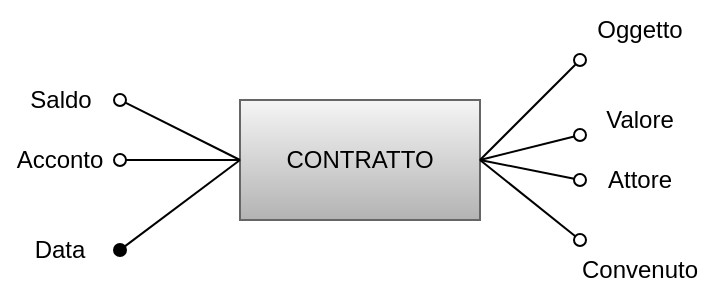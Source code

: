 <mxfile version="15.8.4" type="device"><diagram id="GtiIraNgxosYrGs-mPuI" name="Page-1"><mxGraphModel dx="946" dy="598" grid="1" gridSize="10" guides="1" tooltips="1" connect="1" arrows="1" fold="1" page="1" pageScale="1" pageWidth="1654" pageHeight="1169" math="0" shadow="0"><root><mxCell id="0"/><mxCell id="1" parent="0"/><mxCell id="Nhpo9BudEs-3bNgeV6cB-1" value="CONTRATTO" style="rounded=0;whiteSpace=wrap;html=1;fillColor=#f5f5f5;gradientColor=#b3b3b3;strokeColor=#666666;" parent="1" vertex="1"><mxGeometry x="380" y="190" width="120" height="60" as="geometry"/></mxCell><mxCell id="Nhpo9BudEs-3bNgeV6cB-3" value="" style="endArrow=oval;html=1;rounded=0;endFill=0;" parent="1" edge="1"><mxGeometry width="50" height="50" relative="1" as="geometry"><mxPoint x="500" y="220" as="sourcePoint"/><mxPoint x="550" y="170" as="targetPoint"/></mxGeometry></mxCell><mxCell id="Nhpo9BudEs-3bNgeV6cB-4" value="Oggetto" style="text;html=1;strokeColor=none;fillColor=none;align=center;verticalAlign=middle;whiteSpace=wrap;rounded=0;" parent="1" vertex="1"><mxGeometry x="550" y="140" width="60" height="30" as="geometry"/></mxCell><mxCell id="Nhpo9BudEs-3bNgeV6cB-5" value="" style="endArrow=oval;html=1;rounded=0;endFill=0;" parent="1" target="Nhpo9BudEs-3bNgeV6cB-6" edge="1"><mxGeometry width="50" height="50" relative="1" as="geometry"><mxPoint x="500" y="220" as="sourcePoint"/><mxPoint x="560" y="200" as="targetPoint"/></mxGeometry></mxCell><mxCell id="Nhpo9BudEs-3bNgeV6cB-6" value="Valore" style="text;html=1;strokeColor=none;fillColor=none;align=center;verticalAlign=middle;whiteSpace=wrap;rounded=0;" parent="1" vertex="1"><mxGeometry x="550" y="185" width="60" height="30" as="geometry"/></mxCell><mxCell id="Nhpo9BudEs-3bNgeV6cB-7" value="" style="endArrow=oval;html=1;rounded=0;endFill=0;exitX=1;exitY=0.5;exitDx=0;exitDy=0;" parent="1" source="Nhpo9BudEs-3bNgeV6cB-1" edge="1"><mxGeometry width="50" height="50" relative="1" as="geometry"><mxPoint x="510" y="230" as="sourcePoint"/><mxPoint x="550" y="230" as="targetPoint"/></mxGeometry></mxCell><mxCell id="Nhpo9BudEs-3bNgeV6cB-8" value="Attore" style="text;html=1;strokeColor=none;fillColor=none;align=center;verticalAlign=middle;whiteSpace=wrap;rounded=0;" parent="1" vertex="1"><mxGeometry x="550" y="215" width="60" height="30" as="geometry"/></mxCell><mxCell id="Nhpo9BudEs-3bNgeV6cB-9" value="" style="endArrow=oval;html=1;rounded=0;endFill=0;entryX=0;entryY=0;entryDx=0;entryDy=0;" parent="1" target="Nhpo9BudEs-3bNgeV6cB-10" edge="1"><mxGeometry width="50" height="50" relative="1" as="geometry"><mxPoint x="500" y="220" as="sourcePoint"/><mxPoint x="560" y="270" as="targetPoint"/></mxGeometry></mxCell><mxCell id="Nhpo9BudEs-3bNgeV6cB-10" value="Convenuto" style="text;html=1;strokeColor=none;fillColor=none;align=center;verticalAlign=middle;whiteSpace=wrap;rounded=0;" parent="1" vertex="1"><mxGeometry x="550" y="260" width="60" height="30" as="geometry"/></mxCell><mxCell id="Nhpo9BudEs-3bNgeV6cB-13" value="" style="endArrow=oval;html=1;rounded=0;endFill=0;exitX=0;exitY=0.5;exitDx=0;exitDy=0;entryX=1;entryY=0.5;entryDx=0;entryDy=0;" parent="1" source="Nhpo9BudEs-3bNgeV6cB-1" target="Nhpo9BudEs-3bNgeV6cB-14" edge="1"><mxGeometry width="50" height="50" relative="1" as="geometry"><mxPoint x="390" y="230" as="sourcePoint"/><mxPoint x="320" y="200" as="targetPoint"/></mxGeometry></mxCell><mxCell id="Nhpo9BudEs-3bNgeV6cB-14" value="Acconto" style="text;html=1;strokeColor=none;fillColor=none;align=center;verticalAlign=middle;whiteSpace=wrap;rounded=0;" parent="1" vertex="1"><mxGeometry x="260" y="205" width="60" height="30" as="geometry"/></mxCell><mxCell id="Nhpo9BudEs-3bNgeV6cB-17" value="" style="endArrow=oval;html=1;rounded=0;endFill=1;entryX=1;entryY=0.5;entryDx=0;entryDy=0;" parent="1" target="Nhpo9BudEs-3bNgeV6cB-21" edge="1"><mxGeometry width="50" height="50" relative="1" as="geometry"><mxPoint x="380" y="220" as="sourcePoint"/><mxPoint x="340" y="237.5" as="targetPoint"/></mxGeometry></mxCell><mxCell id="Nhpo9BudEs-3bNgeV6cB-21" value="Data" style="text;html=1;strokeColor=none;fillColor=none;align=center;verticalAlign=middle;whiteSpace=wrap;rounded=0;" parent="1" vertex="1"><mxGeometry x="260" y="250" width="60" height="30" as="geometry"/></mxCell><mxCell id="BDeMxUiPQmzifg4TpLXV-1" value="" style="endArrow=oval;html=1;rounded=0;endFill=0;" parent="1" edge="1"><mxGeometry width="50" height="50" relative="1" as="geometry"><mxPoint x="380" y="220" as="sourcePoint"/><mxPoint x="320" y="190" as="targetPoint"/></mxGeometry></mxCell><mxCell id="BDeMxUiPQmzifg4TpLXV-2" value="&lt;font style=&quot;font-size: 12px&quot;&gt;Saldo&lt;/font&gt;" style="edgeLabel;html=1;align=center;verticalAlign=middle;resizable=0;points=[];" parent="BDeMxUiPQmzifg4TpLXV-1" vertex="1" connectable="0"><mxGeometry x="0.173" relative="1" as="geometry"><mxPoint x="-55" y="-13" as="offset"/></mxGeometry></mxCell></root></mxGraphModel></diagram></mxfile>